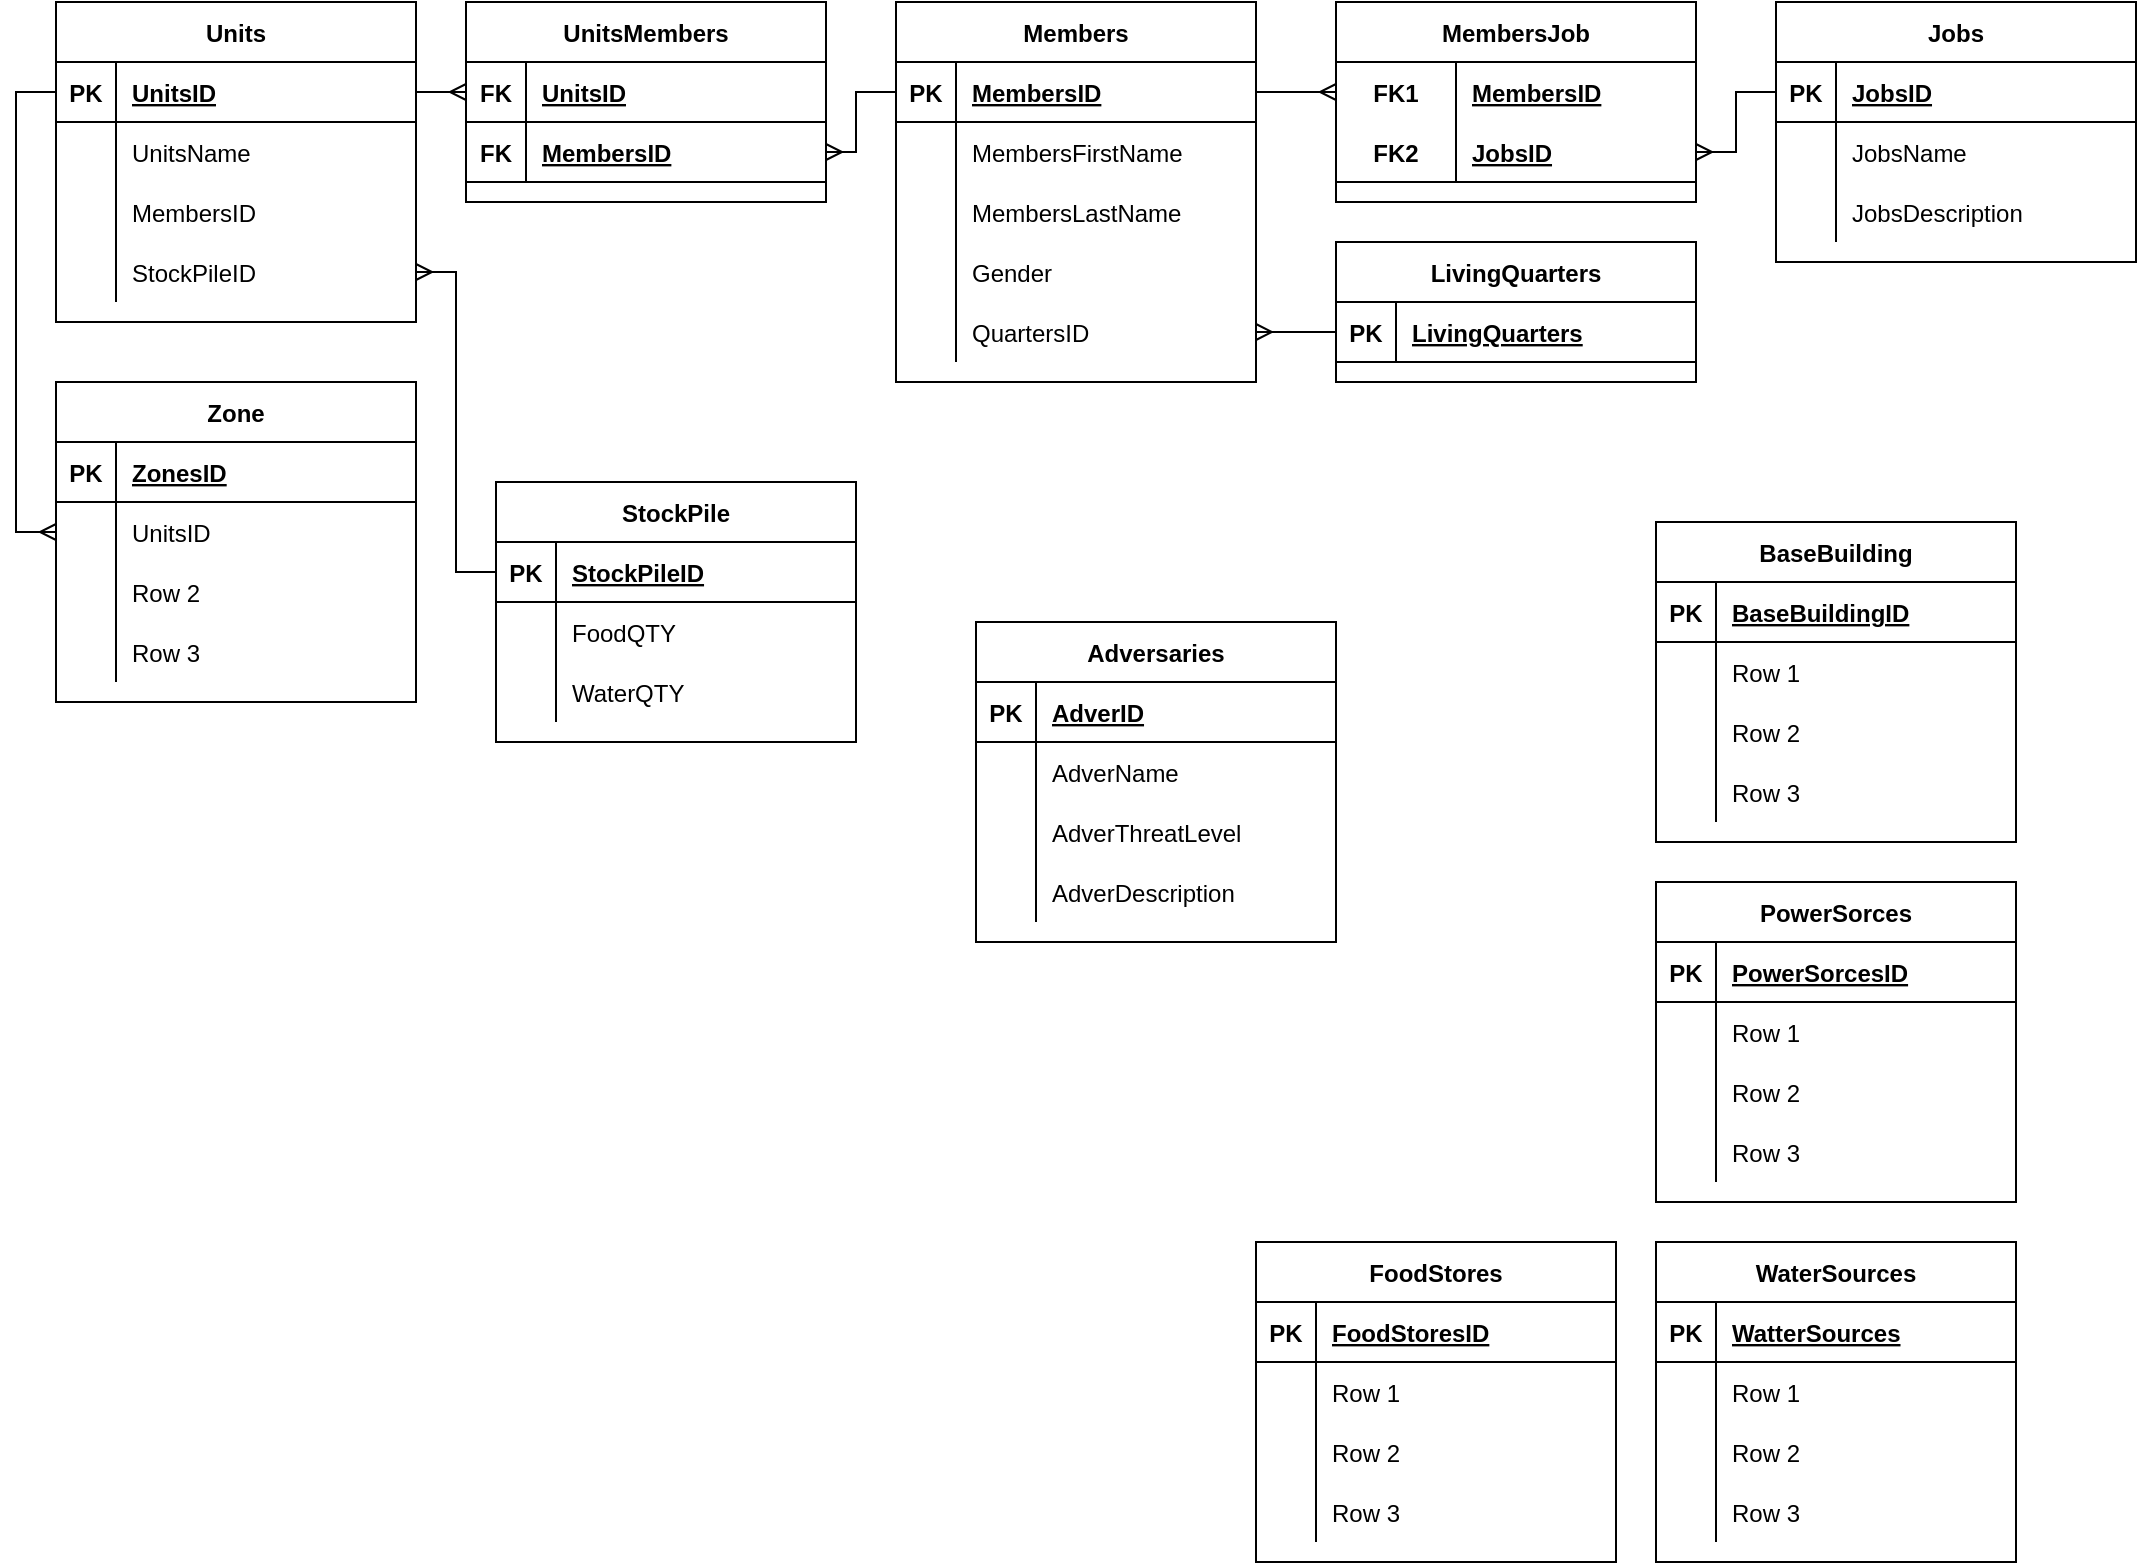 <mxfile version="15.4.0" type="device"><diagram id="5RKilNdiQOZx7dW1YmYN" name="Page-1"><mxGraphModel dx="1136" dy="659" grid="1" gridSize="10" guides="1" tooltips="1" connect="1" arrows="1" fold="1" page="1" pageScale="1" pageWidth="850" pageHeight="1100" math="0" shadow="0"><root><mxCell id="0"/><mxCell id="1" parent="0"/><mxCell id="OCKNyJuQg3DQsVhXR4fN-43" value="Members" style="shape=table;startSize=30;container=1;collapsible=1;childLayout=tableLayout;fixedRows=1;rowLines=0;fontStyle=1;align=center;resizeLast=1;" vertex="1" parent="1"><mxGeometry x="460" y="20" width="180" height="190" as="geometry"/></mxCell><mxCell id="OCKNyJuQg3DQsVhXR4fN-44" value="" style="shape=partialRectangle;collapsible=0;dropTarget=0;pointerEvents=0;fillColor=none;top=0;left=0;bottom=1;right=0;points=[[0,0.5],[1,0.5]];portConstraint=eastwest;" vertex="1" parent="OCKNyJuQg3DQsVhXR4fN-43"><mxGeometry y="30" width="180" height="30" as="geometry"/></mxCell><mxCell id="OCKNyJuQg3DQsVhXR4fN-45" value="PK" style="shape=partialRectangle;connectable=0;fillColor=none;top=0;left=0;bottom=0;right=0;fontStyle=1;overflow=hidden;" vertex="1" parent="OCKNyJuQg3DQsVhXR4fN-44"><mxGeometry width="30" height="30" as="geometry"><mxRectangle width="30" height="30" as="alternateBounds"/></mxGeometry></mxCell><mxCell id="OCKNyJuQg3DQsVhXR4fN-46" value="MembersID" style="shape=partialRectangle;connectable=0;fillColor=none;top=0;left=0;bottom=0;right=0;align=left;spacingLeft=6;fontStyle=5;overflow=hidden;" vertex="1" parent="OCKNyJuQg3DQsVhXR4fN-44"><mxGeometry x="30" width="150" height="30" as="geometry"><mxRectangle width="150" height="30" as="alternateBounds"/></mxGeometry></mxCell><mxCell id="OCKNyJuQg3DQsVhXR4fN-47" value="" style="shape=partialRectangle;collapsible=0;dropTarget=0;pointerEvents=0;fillColor=none;top=0;left=0;bottom=0;right=0;points=[[0,0.5],[1,0.5]];portConstraint=eastwest;" vertex="1" parent="OCKNyJuQg3DQsVhXR4fN-43"><mxGeometry y="60" width="180" height="30" as="geometry"/></mxCell><mxCell id="OCKNyJuQg3DQsVhXR4fN-48" value="" style="shape=partialRectangle;connectable=0;fillColor=none;top=0;left=0;bottom=0;right=0;editable=1;overflow=hidden;" vertex="1" parent="OCKNyJuQg3DQsVhXR4fN-47"><mxGeometry width="30" height="30" as="geometry"><mxRectangle width="30" height="30" as="alternateBounds"/></mxGeometry></mxCell><mxCell id="OCKNyJuQg3DQsVhXR4fN-49" value="MembersFirstName" style="shape=partialRectangle;connectable=0;fillColor=none;top=0;left=0;bottom=0;right=0;align=left;spacingLeft=6;overflow=hidden;" vertex="1" parent="OCKNyJuQg3DQsVhXR4fN-47"><mxGeometry x="30" width="150" height="30" as="geometry"><mxRectangle width="150" height="30" as="alternateBounds"/></mxGeometry></mxCell><mxCell id="OCKNyJuQg3DQsVhXR4fN-50" value="" style="shape=partialRectangle;collapsible=0;dropTarget=0;pointerEvents=0;fillColor=none;top=0;left=0;bottom=0;right=0;points=[[0,0.5],[1,0.5]];portConstraint=eastwest;" vertex="1" parent="OCKNyJuQg3DQsVhXR4fN-43"><mxGeometry y="90" width="180" height="30" as="geometry"/></mxCell><mxCell id="OCKNyJuQg3DQsVhXR4fN-51" value="" style="shape=partialRectangle;connectable=0;fillColor=none;top=0;left=0;bottom=0;right=0;editable=1;overflow=hidden;" vertex="1" parent="OCKNyJuQg3DQsVhXR4fN-50"><mxGeometry width="30" height="30" as="geometry"><mxRectangle width="30" height="30" as="alternateBounds"/></mxGeometry></mxCell><mxCell id="OCKNyJuQg3DQsVhXR4fN-52" value="MembersLastName" style="shape=partialRectangle;connectable=0;fillColor=none;top=0;left=0;bottom=0;right=0;align=left;spacingLeft=6;overflow=hidden;" vertex="1" parent="OCKNyJuQg3DQsVhXR4fN-50"><mxGeometry x="30" width="150" height="30" as="geometry"><mxRectangle width="150" height="30" as="alternateBounds"/></mxGeometry></mxCell><mxCell id="OCKNyJuQg3DQsVhXR4fN-53" value="" style="shape=partialRectangle;collapsible=0;dropTarget=0;pointerEvents=0;fillColor=none;top=0;left=0;bottom=0;right=0;points=[[0,0.5],[1,0.5]];portConstraint=eastwest;" vertex="1" parent="OCKNyJuQg3DQsVhXR4fN-43"><mxGeometry y="120" width="180" height="30" as="geometry"/></mxCell><mxCell id="OCKNyJuQg3DQsVhXR4fN-54" value="" style="shape=partialRectangle;connectable=0;fillColor=none;top=0;left=0;bottom=0;right=0;editable=1;overflow=hidden;" vertex="1" parent="OCKNyJuQg3DQsVhXR4fN-53"><mxGeometry width="30" height="30" as="geometry"><mxRectangle width="30" height="30" as="alternateBounds"/></mxGeometry></mxCell><mxCell id="OCKNyJuQg3DQsVhXR4fN-55" value="Gender" style="shape=partialRectangle;connectable=0;fillColor=none;top=0;left=0;bottom=0;right=0;align=left;spacingLeft=6;overflow=hidden;" vertex="1" parent="OCKNyJuQg3DQsVhXR4fN-53"><mxGeometry x="30" width="150" height="30" as="geometry"><mxRectangle width="150" height="30" as="alternateBounds"/></mxGeometry></mxCell><mxCell id="OCKNyJuQg3DQsVhXR4fN-242" value="" style="shape=partialRectangle;collapsible=0;dropTarget=0;pointerEvents=0;fillColor=none;top=0;left=0;bottom=0;right=0;points=[[0,0.5],[1,0.5]];portConstraint=eastwest;" vertex="1" parent="OCKNyJuQg3DQsVhXR4fN-43"><mxGeometry y="150" width="180" height="30" as="geometry"/></mxCell><mxCell id="OCKNyJuQg3DQsVhXR4fN-243" value="" style="shape=partialRectangle;connectable=0;fillColor=none;top=0;left=0;bottom=0;right=0;editable=1;overflow=hidden;" vertex="1" parent="OCKNyJuQg3DQsVhXR4fN-242"><mxGeometry width="30" height="30" as="geometry"><mxRectangle width="30" height="30" as="alternateBounds"/></mxGeometry></mxCell><mxCell id="OCKNyJuQg3DQsVhXR4fN-244" value="QuartersID" style="shape=partialRectangle;connectable=0;fillColor=none;top=0;left=0;bottom=0;right=0;align=left;spacingLeft=6;overflow=hidden;" vertex="1" parent="OCKNyJuQg3DQsVhXR4fN-242"><mxGeometry x="30" width="150" height="30" as="geometry"><mxRectangle width="150" height="30" as="alternateBounds"/></mxGeometry></mxCell><mxCell id="OCKNyJuQg3DQsVhXR4fN-56" value="Zone" style="shape=table;startSize=30;container=1;collapsible=1;childLayout=tableLayout;fixedRows=1;rowLines=0;fontStyle=1;align=center;resizeLast=1;" vertex="1" parent="1"><mxGeometry x="40" y="210" width="180" height="160" as="geometry"/></mxCell><mxCell id="OCKNyJuQg3DQsVhXR4fN-57" value="" style="shape=partialRectangle;collapsible=0;dropTarget=0;pointerEvents=0;fillColor=none;top=0;left=0;bottom=1;right=0;points=[[0,0.5],[1,0.5]];portConstraint=eastwest;" vertex="1" parent="OCKNyJuQg3DQsVhXR4fN-56"><mxGeometry y="30" width="180" height="30" as="geometry"/></mxCell><mxCell id="OCKNyJuQg3DQsVhXR4fN-58" value="PK" style="shape=partialRectangle;connectable=0;fillColor=none;top=0;left=0;bottom=0;right=0;fontStyle=1;overflow=hidden;" vertex="1" parent="OCKNyJuQg3DQsVhXR4fN-57"><mxGeometry width="30" height="30" as="geometry"><mxRectangle width="30" height="30" as="alternateBounds"/></mxGeometry></mxCell><mxCell id="OCKNyJuQg3DQsVhXR4fN-59" value="ZonesID" style="shape=partialRectangle;connectable=0;fillColor=none;top=0;left=0;bottom=0;right=0;align=left;spacingLeft=6;fontStyle=5;overflow=hidden;" vertex="1" parent="OCKNyJuQg3DQsVhXR4fN-57"><mxGeometry x="30" width="150" height="30" as="geometry"><mxRectangle width="150" height="30" as="alternateBounds"/></mxGeometry></mxCell><mxCell id="OCKNyJuQg3DQsVhXR4fN-60" value="" style="shape=partialRectangle;collapsible=0;dropTarget=0;pointerEvents=0;fillColor=none;top=0;left=0;bottom=0;right=0;points=[[0,0.5],[1,0.5]];portConstraint=eastwest;" vertex="1" parent="OCKNyJuQg3DQsVhXR4fN-56"><mxGeometry y="60" width="180" height="30" as="geometry"/></mxCell><mxCell id="OCKNyJuQg3DQsVhXR4fN-61" value="" style="shape=partialRectangle;connectable=0;fillColor=none;top=0;left=0;bottom=0;right=0;editable=1;overflow=hidden;" vertex="1" parent="OCKNyJuQg3DQsVhXR4fN-60"><mxGeometry width="30" height="30" as="geometry"><mxRectangle width="30" height="30" as="alternateBounds"/></mxGeometry></mxCell><mxCell id="OCKNyJuQg3DQsVhXR4fN-62" value="UnitsID" style="shape=partialRectangle;connectable=0;fillColor=none;top=0;left=0;bottom=0;right=0;align=left;spacingLeft=6;overflow=hidden;" vertex="1" parent="OCKNyJuQg3DQsVhXR4fN-60"><mxGeometry x="30" width="150" height="30" as="geometry"><mxRectangle width="150" height="30" as="alternateBounds"/></mxGeometry></mxCell><mxCell id="OCKNyJuQg3DQsVhXR4fN-63" value="" style="shape=partialRectangle;collapsible=0;dropTarget=0;pointerEvents=0;fillColor=none;top=0;left=0;bottom=0;right=0;points=[[0,0.5],[1,0.5]];portConstraint=eastwest;" vertex="1" parent="OCKNyJuQg3DQsVhXR4fN-56"><mxGeometry y="90" width="180" height="30" as="geometry"/></mxCell><mxCell id="OCKNyJuQg3DQsVhXR4fN-64" value="" style="shape=partialRectangle;connectable=0;fillColor=none;top=0;left=0;bottom=0;right=0;editable=1;overflow=hidden;" vertex="1" parent="OCKNyJuQg3DQsVhXR4fN-63"><mxGeometry width="30" height="30" as="geometry"><mxRectangle width="30" height="30" as="alternateBounds"/></mxGeometry></mxCell><mxCell id="OCKNyJuQg3DQsVhXR4fN-65" value="Row 2" style="shape=partialRectangle;connectable=0;fillColor=none;top=0;left=0;bottom=0;right=0;align=left;spacingLeft=6;overflow=hidden;" vertex="1" parent="OCKNyJuQg3DQsVhXR4fN-63"><mxGeometry x="30" width="150" height="30" as="geometry"><mxRectangle width="150" height="30" as="alternateBounds"/></mxGeometry></mxCell><mxCell id="OCKNyJuQg3DQsVhXR4fN-66" value="" style="shape=partialRectangle;collapsible=0;dropTarget=0;pointerEvents=0;fillColor=none;top=0;left=0;bottom=0;right=0;points=[[0,0.5],[1,0.5]];portConstraint=eastwest;" vertex="1" parent="OCKNyJuQg3DQsVhXR4fN-56"><mxGeometry y="120" width="180" height="30" as="geometry"/></mxCell><mxCell id="OCKNyJuQg3DQsVhXR4fN-67" value="" style="shape=partialRectangle;connectable=0;fillColor=none;top=0;left=0;bottom=0;right=0;editable=1;overflow=hidden;" vertex="1" parent="OCKNyJuQg3DQsVhXR4fN-66"><mxGeometry width="30" height="30" as="geometry"><mxRectangle width="30" height="30" as="alternateBounds"/></mxGeometry></mxCell><mxCell id="OCKNyJuQg3DQsVhXR4fN-68" value="Row 3" style="shape=partialRectangle;connectable=0;fillColor=none;top=0;left=0;bottom=0;right=0;align=left;spacingLeft=6;overflow=hidden;" vertex="1" parent="OCKNyJuQg3DQsVhXR4fN-66"><mxGeometry x="30" width="150" height="30" as="geometry"><mxRectangle width="150" height="30" as="alternateBounds"/></mxGeometry></mxCell><mxCell id="OCKNyJuQg3DQsVhXR4fN-69" value="Units" style="shape=table;startSize=30;container=1;collapsible=1;childLayout=tableLayout;fixedRows=1;rowLines=0;fontStyle=1;align=center;resizeLast=1;" vertex="1" parent="1"><mxGeometry x="40" y="20" width="180" height="160" as="geometry"/></mxCell><mxCell id="OCKNyJuQg3DQsVhXR4fN-70" value="" style="shape=partialRectangle;collapsible=0;dropTarget=0;pointerEvents=0;fillColor=none;top=0;left=0;bottom=1;right=0;points=[[0,0.5],[1,0.5]];portConstraint=eastwest;" vertex="1" parent="OCKNyJuQg3DQsVhXR4fN-69"><mxGeometry y="30" width="180" height="30" as="geometry"/></mxCell><mxCell id="OCKNyJuQg3DQsVhXR4fN-71" value="PK" style="shape=partialRectangle;connectable=0;fillColor=none;top=0;left=0;bottom=0;right=0;fontStyle=1;overflow=hidden;" vertex="1" parent="OCKNyJuQg3DQsVhXR4fN-70"><mxGeometry width="30" height="30" as="geometry"><mxRectangle width="30" height="30" as="alternateBounds"/></mxGeometry></mxCell><mxCell id="OCKNyJuQg3DQsVhXR4fN-72" value="UnitsID" style="shape=partialRectangle;connectable=0;fillColor=none;top=0;left=0;bottom=0;right=0;align=left;spacingLeft=6;fontStyle=5;overflow=hidden;" vertex="1" parent="OCKNyJuQg3DQsVhXR4fN-70"><mxGeometry x="30" width="150" height="30" as="geometry"><mxRectangle width="150" height="30" as="alternateBounds"/></mxGeometry></mxCell><mxCell id="OCKNyJuQg3DQsVhXR4fN-73" value="" style="shape=partialRectangle;collapsible=0;dropTarget=0;pointerEvents=0;fillColor=none;top=0;left=0;bottom=0;right=0;points=[[0,0.5],[1,0.5]];portConstraint=eastwest;" vertex="1" parent="OCKNyJuQg3DQsVhXR4fN-69"><mxGeometry y="60" width="180" height="30" as="geometry"/></mxCell><mxCell id="OCKNyJuQg3DQsVhXR4fN-74" value="" style="shape=partialRectangle;connectable=0;fillColor=none;top=0;left=0;bottom=0;right=0;editable=1;overflow=hidden;" vertex="1" parent="OCKNyJuQg3DQsVhXR4fN-73"><mxGeometry width="30" height="30" as="geometry"><mxRectangle width="30" height="30" as="alternateBounds"/></mxGeometry></mxCell><mxCell id="OCKNyJuQg3DQsVhXR4fN-75" value="UnitsName" style="shape=partialRectangle;connectable=0;fillColor=none;top=0;left=0;bottom=0;right=0;align=left;spacingLeft=6;overflow=hidden;" vertex="1" parent="OCKNyJuQg3DQsVhXR4fN-73"><mxGeometry x="30" width="150" height="30" as="geometry"><mxRectangle width="150" height="30" as="alternateBounds"/></mxGeometry></mxCell><mxCell id="OCKNyJuQg3DQsVhXR4fN-76" value="" style="shape=partialRectangle;collapsible=0;dropTarget=0;pointerEvents=0;fillColor=none;top=0;left=0;bottom=0;right=0;points=[[0,0.5],[1,0.5]];portConstraint=eastwest;" vertex="1" parent="OCKNyJuQg3DQsVhXR4fN-69"><mxGeometry y="90" width="180" height="30" as="geometry"/></mxCell><mxCell id="OCKNyJuQg3DQsVhXR4fN-77" value="" style="shape=partialRectangle;connectable=0;fillColor=none;top=0;left=0;bottom=0;right=0;editable=1;overflow=hidden;" vertex="1" parent="OCKNyJuQg3DQsVhXR4fN-76"><mxGeometry width="30" height="30" as="geometry"><mxRectangle width="30" height="30" as="alternateBounds"/></mxGeometry></mxCell><mxCell id="OCKNyJuQg3DQsVhXR4fN-78" value="MembersID" style="shape=partialRectangle;connectable=0;fillColor=none;top=0;left=0;bottom=0;right=0;align=left;spacingLeft=6;overflow=hidden;" vertex="1" parent="OCKNyJuQg3DQsVhXR4fN-76"><mxGeometry x="30" width="150" height="30" as="geometry"><mxRectangle width="150" height="30" as="alternateBounds"/></mxGeometry></mxCell><mxCell id="OCKNyJuQg3DQsVhXR4fN-79" value="" style="shape=partialRectangle;collapsible=0;dropTarget=0;pointerEvents=0;fillColor=none;top=0;left=0;bottom=0;right=0;points=[[0,0.5],[1,0.5]];portConstraint=eastwest;" vertex="1" parent="OCKNyJuQg3DQsVhXR4fN-69"><mxGeometry y="120" width="180" height="30" as="geometry"/></mxCell><mxCell id="OCKNyJuQg3DQsVhXR4fN-80" value="" style="shape=partialRectangle;connectable=0;fillColor=none;top=0;left=0;bottom=0;right=0;editable=1;overflow=hidden;" vertex="1" parent="OCKNyJuQg3DQsVhXR4fN-79"><mxGeometry width="30" height="30" as="geometry"><mxRectangle width="30" height="30" as="alternateBounds"/></mxGeometry></mxCell><mxCell id="OCKNyJuQg3DQsVhXR4fN-81" value="StockPileID" style="shape=partialRectangle;connectable=0;fillColor=none;top=0;left=0;bottom=0;right=0;align=left;spacingLeft=6;overflow=hidden;" vertex="1" parent="OCKNyJuQg3DQsVhXR4fN-79"><mxGeometry x="30" width="150" height="30" as="geometry"><mxRectangle width="150" height="30" as="alternateBounds"/></mxGeometry></mxCell><mxCell id="OCKNyJuQg3DQsVhXR4fN-84" value="StockPile" style="shape=table;startSize=30;container=1;collapsible=1;childLayout=tableLayout;fixedRows=1;rowLines=0;fontStyle=1;align=center;resizeLast=1;" vertex="1" parent="1"><mxGeometry x="260" y="260" width="180" height="130" as="geometry"/></mxCell><mxCell id="OCKNyJuQg3DQsVhXR4fN-85" value="" style="shape=partialRectangle;collapsible=0;dropTarget=0;pointerEvents=0;fillColor=none;top=0;left=0;bottom=1;right=0;points=[[0,0.5],[1,0.5]];portConstraint=eastwest;" vertex="1" parent="OCKNyJuQg3DQsVhXR4fN-84"><mxGeometry y="30" width="180" height="30" as="geometry"/></mxCell><mxCell id="OCKNyJuQg3DQsVhXR4fN-86" value="PK" style="shape=partialRectangle;connectable=0;fillColor=none;top=0;left=0;bottom=0;right=0;fontStyle=1;overflow=hidden;" vertex="1" parent="OCKNyJuQg3DQsVhXR4fN-85"><mxGeometry width="30" height="30" as="geometry"><mxRectangle width="30" height="30" as="alternateBounds"/></mxGeometry></mxCell><mxCell id="OCKNyJuQg3DQsVhXR4fN-87" value="StockPileID" style="shape=partialRectangle;connectable=0;fillColor=none;top=0;left=0;bottom=0;right=0;align=left;spacingLeft=6;fontStyle=5;overflow=hidden;" vertex="1" parent="OCKNyJuQg3DQsVhXR4fN-85"><mxGeometry x="30" width="150" height="30" as="geometry"><mxRectangle width="150" height="30" as="alternateBounds"/></mxGeometry></mxCell><mxCell id="OCKNyJuQg3DQsVhXR4fN-88" value="" style="shape=partialRectangle;collapsible=0;dropTarget=0;pointerEvents=0;fillColor=none;top=0;left=0;bottom=0;right=0;points=[[0,0.5],[1,0.5]];portConstraint=eastwest;" vertex="1" parent="OCKNyJuQg3DQsVhXR4fN-84"><mxGeometry y="60" width="180" height="30" as="geometry"/></mxCell><mxCell id="OCKNyJuQg3DQsVhXR4fN-89" value="" style="shape=partialRectangle;connectable=0;fillColor=none;top=0;left=0;bottom=0;right=0;editable=1;overflow=hidden;" vertex="1" parent="OCKNyJuQg3DQsVhXR4fN-88"><mxGeometry width="30" height="30" as="geometry"><mxRectangle width="30" height="30" as="alternateBounds"/></mxGeometry></mxCell><mxCell id="OCKNyJuQg3DQsVhXR4fN-90" value="FoodQTY" style="shape=partialRectangle;connectable=0;fillColor=none;top=0;left=0;bottom=0;right=0;align=left;spacingLeft=6;overflow=hidden;" vertex="1" parent="OCKNyJuQg3DQsVhXR4fN-88"><mxGeometry x="30" width="150" height="30" as="geometry"><mxRectangle width="150" height="30" as="alternateBounds"/></mxGeometry></mxCell><mxCell id="OCKNyJuQg3DQsVhXR4fN-91" value="" style="shape=partialRectangle;collapsible=0;dropTarget=0;pointerEvents=0;fillColor=none;top=0;left=0;bottom=0;right=0;points=[[0,0.5],[1,0.5]];portConstraint=eastwest;" vertex="1" parent="OCKNyJuQg3DQsVhXR4fN-84"><mxGeometry y="90" width="180" height="30" as="geometry"/></mxCell><mxCell id="OCKNyJuQg3DQsVhXR4fN-92" value="" style="shape=partialRectangle;connectable=0;fillColor=none;top=0;left=0;bottom=0;right=0;editable=1;overflow=hidden;" vertex="1" parent="OCKNyJuQg3DQsVhXR4fN-91"><mxGeometry width="30" height="30" as="geometry"><mxRectangle width="30" height="30" as="alternateBounds"/></mxGeometry></mxCell><mxCell id="OCKNyJuQg3DQsVhXR4fN-93" value="WaterQTY" style="shape=partialRectangle;connectable=0;fillColor=none;top=0;left=0;bottom=0;right=0;align=left;spacingLeft=6;overflow=hidden;" vertex="1" parent="OCKNyJuQg3DQsVhXR4fN-91"><mxGeometry x="30" width="150" height="30" as="geometry"><mxRectangle width="150" height="30" as="alternateBounds"/></mxGeometry></mxCell><mxCell id="OCKNyJuQg3DQsVhXR4fN-97" value="WaterSources" style="shape=table;startSize=30;container=1;collapsible=1;childLayout=tableLayout;fixedRows=1;rowLines=0;fontStyle=1;align=center;resizeLast=1;" vertex="1" parent="1"><mxGeometry x="840" y="640" width="180" height="160" as="geometry"/></mxCell><mxCell id="OCKNyJuQg3DQsVhXR4fN-98" value="" style="shape=partialRectangle;collapsible=0;dropTarget=0;pointerEvents=0;fillColor=none;top=0;left=0;bottom=1;right=0;points=[[0,0.5],[1,0.5]];portConstraint=eastwest;" vertex="1" parent="OCKNyJuQg3DQsVhXR4fN-97"><mxGeometry y="30" width="180" height="30" as="geometry"/></mxCell><mxCell id="OCKNyJuQg3DQsVhXR4fN-99" value="PK" style="shape=partialRectangle;connectable=0;fillColor=none;top=0;left=0;bottom=0;right=0;fontStyle=1;overflow=hidden;" vertex="1" parent="OCKNyJuQg3DQsVhXR4fN-98"><mxGeometry width="30" height="30" as="geometry"><mxRectangle width="30" height="30" as="alternateBounds"/></mxGeometry></mxCell><mxCell id="OCKNyJuQg3DQsVhXR4fN-100" value="WatterSources" style="shape=partialRectangle;connectable=0;fillColor=none;top=0;left=0;bottom=0;right=0;align=left;spacingLeft=6;fontStyle=5;overflow=hidden;" vertex="1" parent="OCKNyJuQg3DQsVhXR4fN-98"><mxGeometry x="30" width="150" height="30" as="geometry"><mxRectangle width="150" height="30" as="alternateBounds"/></mxGeometry></mxCell><mxCell id="OCKNyJuQg3DQsVhXR4fN-101" value="" style="shape=partialRectangle;collapsible=0;dropTarget=0;pointerEvents=0;fillColor=none;top=0;left=0;bottom=0;right=0;points=[[0,0.5],[1,0.5]];portConstraint=eastwest;" vertex="1" parent="OCKNyJuQg3DQsVhXR4fN-97"><mxGeometry y="60" width="180" height="30" as="geometry"/></mxCell><mxCell id="OCKNyJuQg3DQsVhXR4fN-102" value="" style="shape=partialRectangle;connectable=0;fillColor=none;top=0;left=0;bottom=0;right=0;editable=1;overflow=hidden;" vertex="1" parent="OCKNyJuQg3DQsVhXR4fN-101"><mxGeometry width="30" height="30" as="geometry"><mxRectangle width="30" height="30" as="alternateBounds"/></mxGeometry></mxCell><mxCell id="OCKNyJuQg3DQsVhXR4fN-103" value="Row 1" style="shape=partialRectangle;connectable=0;fillColor=none;top=0;left=0;bottom=0;right=0;align=left;spacingLeft=6;overflow=hidden;" vertex="1" parent="OCKNyJuQg3DQsVhXR4fN-101"><mxGeometry x="30" width="150" height="30" as="geometry"><mxRectangle width="150" height="30" as="alternateBounds"/></mxGeometry></mxCell><mxCell id="OCKNyJuQg3DQsVhXR4fN-104" value="" style="shape=partialRectangle;collapsible=0;dropTarget=0;pointerEvents=0;fillColor=none;top=0;left=0;bottom=0;right=0;points=[[0,0.5],[1,0.5]];portConstraint=eastwest;" vertex="1" parent="OCKNyJuQg3DQsVhXR4fN-97"><mxGeometry y="90" width="180" height="30" as="geometry"/></mxCell><mxCell id="OCKNyJuQg3DQsVhXR4fN-105" value="" style="shape=partialRectangle;connectable=0;fillColor=none;top=0;left=0;bottom=0;right=0;editable=1;overflow=hidden;" vertex="1" parent="OCKNyJuQg3DQsVhXR4fN-104"><mxGeometry width="30" height="30" as="geometry"><mxRectangle width="30" height="30" as="alternateBounds"/></mxGeometry></mxCell><mxCell id="OCKNyJuQg3DQsVhXR4fN-106" value="Row 2" style="shape=partialRectangle;connectable=0;fillColor=none;top=0;left=0;bottom=0;right=0;align=left;spacingLeft=6;overflow=hidden;" vertex="1" parent="OCKNyJuQg3DQsVhXR4fN-104"><mxGeometry x="30" width="150" height="30" as="geometry"><mxRectangle width="150" height="30" as="alternateBounds"/></mxGeometry></mxCell><mxCell id="OCKNyJuQg3DQsVhXR4fN-107" value="" style="shape=partialRectangle;collapsible=0;dropTarget=0;pointerEvents=0;fillColor=none;top=0;left=0;bottom=0;right=0;points=[[0,0.5],[1,0.5]];portConstraint=eastwest;" vertex="1" parent="OCKNyJuQg3DQsVhXR4fN-97"><mxGeometry y="120" width="180" height="30" as="geometry"/></mxCell><mxCell id="OCKNyJuQg3DQsVhXR4fN-108" value="" style="shape=partialRectangle;connectable=0;fillColor=none;top=0;left=0;bottom=0;right=0;editable=1;overflow=hidden;" vertex="1" parent="OCKNyJuQg3DQsVhXR4fN-107"><mxGeometry width="30" height="30" as="geometry"><mxRectangle width="30" height="30" as="alternateBounds"/></mxGeometry></mxCell><mxCell id="OCKNyJuQg3DQsVhXR4fN-109" value="Row 3" style="shape=partialRectangle;connectable=0;fillColor=none;top=0;left=0;bottom=0;right=0;align=left;spacingLeft=6;overflow=hidden;" vertex="1" parent="OCKNyJuQg3DQsVhXR4fN-107"><mxGeometry x="30" width="150" height="30" as="geometry"><mxRectangle width="150" height="30" as="alternateBounds"/></mxGeometry></mxCell><mxCell id="OCKNyJuQg3DQsVhXR4fN-110" value="Adversaries" style="shape=table;startSize=30;container=1;collapsible=1;childLayout=tableLayout;fixedRows=1;rowLines=0;fontStyle=1;align=center;resizeLast=1;" vertex="1" parent="1"><mxGeometry x="500" y="330" width="180" height="160" as="geometry"/></mxCell><mxCell id="OCKNyJuQg3DQsVhXR4fN-111" value="" style="shape=partialRectangle;collapsible=0;dropTarget=0;pointerEvents=0;fillColor=none;top=0;left=0;bottom=1;right=0;points=[[0,0.5],[1,0.5]];portConstraint=eastwest;" vertex="1" parent="OCKNyJuQg3DQsVhXR4fN-110"><mxGeometry y="30" width="180" height="30" as="geometry"/></mxCell><mxCell id="OCKNyJuQg3DQsVhXR4fN-112" value="PK" style="shape=partialRectangle;connectable=0;fillColor=none;top=0;left=0;bottom=0;right=0;fontStyle=1;overflow=hidden;" vertex="1" parent="OCKNyJuQg3DQsVhXR4fN-111"><mxGeometry width="30" height="30" as="geometry"><mxRectangle width="30" height="30" as="alternateBounds"/></mxGeometry></mxCell><mxCell id="OCKNyJuQg3DQsVhXR4fN-113" value="AdverID" style="shape=partialRectangle;connectable=0;fillColor=none;top=0;left=0;bottom=0;right=0;align=left;spacingLeft=6;fontStyle=5;overflow=hidden;" vertex="1" parent="OCKNyJuQg3DQsVhXR4fN-111"><mxGeometry x="30" width="150" height="30" as="geometry"><mxRectangle width="150" height="30" as="alternateBounds"/></mxGeometry></mxCell><mxCell id="OCKNyJuQg3DQsVhXR4fN-114" value="" style="shape=partialRectangle;collapsible=0;dropTarget=0;pointerEvents=0;fillColor=none;top=0;left=0;bottom=0;right=0;points=[[0,0.5],[1,0.5]];portConstraint=eastwest;" vertex="1" parent="OCKNyJuQg3DQsVhXR4fN-110"><mxGeometry y="60" width="180" height="30" as="geometry"/></mxCell><mxCell id="OCKNyJuQg3DQsVhXR4fN-115" value="" style="shape=partialRectangle;connectable=0;fillColor=none;top=0;left=0;bottom=0;right=0;editable=1;overflow=hidden;" vertex="1" parent="OCKNyJuQg3DQsVhXR4fN-114"><mxGeometry width="30" height="30" as="geometry"><mxRectangle width="30" height="30" as="alternateBounds"/></mxGeometry></mxCell><mxCell id="OCKNyJuQg3DQsVhXR4fN-116" value="AdverName" style="shape=partialRectangle;connectable=0;fillColor=none;top=0;left=0;bottom=0;right=0;align=left;spacingLeft=6;overflow=hidden;" vertex="1" parent="OCKNyJuQg3DQsVhXR4fN-114"><mxGeometry x="30" width="150" height="30" as="geometry"><mxRectangle width="150" height="30" as="alternateBounds"/></mxGeometry></mxCell><mxCell id="OCKNyJuQg3DQsVhXR4fN-117" value="" style="shape=partialRectangle;collapsible=0;dropTarget=0;pointerEvents=0;fillColor=none;top=0;left=0;bottom=0;right=0;points=[[0,0.5],[1,0.5]];portConstraint=eastwest;" vertex="1" parent="OCKNyJuQg3DQsVhXR4fN-110"><mxGeometry y="90" width="180" height="30" as="geometry"/></mxCell><mxCell id="OCKNyJuQg3DQsVhXR4fN-118" value="" style="shape=partialRectangle;connectable=0;fillColor=none;top=0;left=0;bottom=0;right=0;editable=1;overflow=hidden;" vertex="1" parent="OCKNyJuQg3DQsVhXR4fN-117"><mxGeometry width="30" height="30" as="geometry"><mxRectangle width="30" height="30" as="alternateBounds"/></mxGeometry></mxCell><mxCell id="OCKNyJuQg3DQsVhXR4fN-119" value="AdverThreatLevel" style="shape=partialRectangle;connectable=0;fillColor=none;top=0;left=0;bottom=0;right=0;align=left;spacingLeft=6;overflow=hidden;" vertex="1" parent="OCKNyJuQg3DQsVhXR4fN-117"><mxGeometry x="30" width="150" height="30" as="geometry"><mxRectangle width="150" height="30" as="alternateBounds"/></mxGeometry></mxCell><mxCell id="OCKNyJuQg3DQsVhXR4fN-120" value="" style="shape=partialRectangle;collapsible=0;dropTarget=0;pointerEvents=0;fillColor=none;top=0;left=0;bottom=0;right=0;points=[[0,0.5],[1,0.5]];portConstraint=eastwest;" vertex="1" parent="OCKNyJuQg3DQsVhXR4fN-110"><mxGeometry y="120" width="180" height="30" as="geometry"/></mxCell><mxCell id="OCKNyJuQg3DQsVhXR4fN-121" value="" style="shape=partialRectangle;connectable=0;fillColor=none;top=0;left=0;bottom=0;right=0;editable=1;overflow=hidden;" vertex="1" parent="OCKNyJuQg3DQsVhXR4fN-120"><mxGeometry width="30" height="30" as="geometry"><mxRectangle width="30" height="30" as="alternateBounds"/></mxGeometry></mxCell><mxCell id="OCKNyJuQg3DQsVhXR4fN-122" value="AdverDescription" style="shape=partialRectangle;connectable=0;fillColor=none;top=0;left=0;bottom=0;right=0;align=left;spacingLeft=6;overflow=hidden;" vertex="1" parent="OCKNyJuQg3DQsVhXR4fN-120"><mxGeometry x="30" width="150" height="30" as="geometry"><mxRectangle width="150" height="30" as="alternateBounds"/></mxGeometry></mxCell><mxCell id="OCKNyJuQg3DQsVhXR4fN-123" value="BaseBuilding" style="shape=table;startSize=30;container=1;collapsible=1;childLayout=tableLayout;fixedRows=1;rowLines=0;fontStyle=1;align=center;resizeLast=1;" vertex="1" parent="1"><mxGeometry x="840" y="280" width="180" height="160" as="geometry"/></mxCell><mxCell id="OCKNyJuQg3DQsVhXR4fN-124" value="" style="shape=partialRectangle;collapsible=0;dropTarget=0;pointerEvents=0;fillColor=none;top=0;left=0;bottom=1;right=0;points=[[0,0.5],[1,0.5]];portConstraint=eastwest;" vertex="1" parent="OCKNyJuQg3DQsVhXR4fN-123"><mxGeometry y="30" width="180" height="30" as="geometry"/></mxCell><mxCell id="OCKNyJuQg3DQsVhXR4fN-125" value="PK" style="shape=partialRectangle;connectable=0;fillColor=none;top=0;left=0;bottom=0;right=0;fontStyle=1;overflow=hidden;" vertex="1" parent="OCKNyJuQg3DQsVhXR4fN-124"><mxGeometry width="30" height="30" as="geometry"><mxRectangle width="30" height="30" as="alternateBounds"/></mxGeometry></mxCell><mxCell id="OCKNyJuQg3DQsVhXR4fN-126" value="BaseBuildingID" style="shape=partialRectangle;connectable=0;fillColor=none;top=0;left=0;bottom=0;right=0;align=left;spacingLeft=6;fontStyle=5;overflow=hidden;" vertex="1" parent="OCKNyJuQg3DQsVhXR4fN-124"><mxGeometry x="30" width="150" height="30" as="geometry"><mxRectangle width="150" height="30" as="alternateBounds"/></mxGeometry></mxCell><mxCell id="OCKNyJuQg3DQsVhXR4fN-127" value="" style="shape=partialRectangle;collapsible=0;dropTarget=0;pointerEvents=0;fillColor=none;top=0;left=0;bottom=0;right=0;points=[[0,0.5],[1,0.5]];portConstraint=eastwest;" vertex="1" parent="OCKNyJuQg3DQsVhXR4fN-123"><mxGeometry y="60" width="180" height="30" as="geometry"/></mxCell><mxCell id="OCKNyJuQg3DQsVhXR4fN-128" value="" style="shape=partialRectangle;connectable=0;fillColor=none;top=0;left=0;bottom=0;right=0;editable=1;overflow=hidden;" vertex="1" parent="OCKNyJuQg3DQsVhXR4fN-127"><mxGeometry width="30" height="30" as="geometry"><mxRectangle width="30" height="30" as="alternateBounds"/></mxGeometry></mxCell><mxCell id="OCKNyJuQg3DQsVhXR4fN-129" value="Row 1" style="shape=partialRectangle;connectable=0;fillColor=none;top=0;left=0;bottom=0;right=0;align=left;spacingLeft=6;overflow=hidden;" vertex="1" parent="OCKNyJuQg3DQsVhXR4fN-127"><mxGeometry x="30" width="150" height="30" as="geometry"><mxRectangle width="150" height="30" as="alternateBounds"/></mxGeometry></mxCell><mxCell id="OCKNyJuQg3DQsVhXR4fN-130" value="" style="shape=partialRectangle;collapsible=0;dropTarget=0;pointerEvents=0;fillColor=none;top=0;left=0;bottom=0;right=0;points=[[0,0.5],[1,0.5]];portConstraint=eastwest;" vertex="1" parent="OCKNyJuQg3DQsVhXR4fN-123"><mxGeometry y="90" width="180" height="30" as="geometry"/></mxCell><mxCell id="OCKNyJuQg3DQsVhXR4fN-131" value="" style="shape=partialRectangle;connectable=0;fillColor=none;top=0;left=0;bottom=0;right=0;editable=1;overflow=hidden;" vertex="1" parent="OCKNyJuQg3DQsVhXR4fN-130"><mxGeometry width="30" height="30" as="geometry"><mxRectangle width="30" height="30" as="alternateBounds"/></mxGeometry></mxCell><mxCell id="OCKNyJuQg3DQsVhXR4fN-132" value="Row 2" style="shape=partialRectangle;connectable=0;fillColor=none;top=0;left=0;bottom=0;right=0;align=left;spacingLeft=6;overflow=hidden;" vertex="1" parent="OCKNyJuQg3DQsVhXR4fN-130"><mxGeometry x="30" width="150" height="30" as="geometry"><mxRectangle width="150" height="30" as="alternateBounds"/></mxGeometry></mxCell><mxCell id="OCKNyJuQg3DQsVhXR4fN-133" value="" style="shape=partialRectangle;collapsible=0;dropTarget=0;pointerEvents=0;fillColor=none;top=0;left=0;bottom=0;right=0;points=[[0,0.5],[1,0.5]];portConstraint=eastwest;" vertex="1" parent="OCKNyJuQg3DQsVhXR4fN-123"><mxGeometry y="120" width="180" height="30" as="geometry"/></mxCell><mxCell id="OCKNyJuQg3DQsVhXR4fN-134" value="" style="shape=partialRectangle;connectable=0;fillColor=none;top=0;left=0;bottom=0;right=0;editable=1;overflow=hidden;" vertex="1" parent="OCKNyJuQg3DQsVhXR4fN-133"><mxGeometry width="30" height="30" as="geometry"><mxRectangle width="30" height="30" as="alternateBounds"/></mxGeometry></mxCell><mxCell id="OCKNyJuQg3DQsVhXR4fN-135" value="Row 3" style="shape=partialRectangle;connectable=0;fillColor=none;top=0;left=0;bottom=0;right=0;align=left;spacingLeft=6;overflow=hidden;" vertex="1" parent="OCKNyJuQg3DQsVhXR4fN-133"><mxGeometry x="30" width="150" height="30" as="geometry"><mxRectangle width="150" height="30" as="alternateBounds"/></mxGeometry></mxCell><mxCell id="OCKNyJuQg3DQsVhXR4fN-136" value="PowerSorces" style="shape=table;startSize=30;container=1;collapsible=1;childLayout=tableLayout;fixedRows=1;rowLines=0;fontStyle=1;align=center;resizeLast=1;" vertex="1" parent="1"><mxGeometry x="840" y="460" width="180" height="160" as="geometry"/></mxCell><mxCell id="OCKNyJuQg3DQsVhXR4fN-137" value="" style="shape=partialRectangle;collapsible=0;dropTarget=0;pointerEvents=0;fillColor=none;top=0;left=0;bottom=1;right=0;points=[[0,0.5],[1,0.5]];portConstraint=eastwest;" vertex="1" parent="OCKNyJuQg3DQsVhXR4fN-136"><mxGeometry y="30" width="180" height="30" as="geometry"/></mxCell><mxCell id="OCKNyJuQg3DQsVhXR4fN-138" value="PK" style="shape=partialRectangle;connectable=0;fillColor=none;top=0;left=0;bottom=0;right=0;fontStyle=1;overflow=hidden;" vertex="1" parent="OCKNyJuQg3DQsVhXR4fN-137"><mxGeometry width="30" height="30" as="geometry"><mxRectangle width="30" height="30" as="alternateBounds"/></mxGeometry></mxCell><mxCell id="OCKNyJuQg3DQsVhXR4fN-139" value="PowerSorcesID" style="shape=partialRectangle;connectable=0;fillColor=none;top=0;left=0;bottom=0;right=0;align=left;spacingLeft=6;fontStyle=5;overflow=hidden;" vertex="1" parent="OCKNyJuQg3DQsVhXR4fN-137"><mxGeometry x="30" width="150" height="30" as="geometry"><mxRectangle width="150" height="30" as="alternateBounds"/></mxGeometry></mxCell><mxCell id="OCKNyJuQg3DQsVhXR4fN-140" value="" style="shape=partialRectangle;collapsible=0;dropTarget=0;pointerEvents=0;fillColor=none;top=0;left=0;bottom=0;right=0;points=[[0,0.5],[1,0.5]];portConstraint=eastwest;" vertex="1" parent="OCKNyJuQg3DQsVhXR4fN-136"><mxGeometry y="60" width="180" height="30" as="geometry"/></mxCell><mxCell id="OCKNyJuQg3DQsVhXR4fN-141" value="" style="shape=partialRectangle;connectable=0;fillColor=none;top=0;left=0;bottom=0;right=0;editable=1;overflow=hidden;" vertex="1" parent="OCKNyJuQg3DQsVhXR4fN-140"><mxGeometry width="30" height="30" as="geometry"><mxRectangle width="30" height="30" as="alternateBounds"/></mxGeometry></mxCell><mxCell id="OCKNyJuQg3DQsVhXR4fN-142" value="Row 1" style="shape=partialRectangle;connectable=0;fillColor=none;top=0;left=0;bottom=0;right=0;align=left;spacingLeft=6;overflow=hidden;" vertex="1" parent="OCKNyJuQg3DQsVhXR4fN-140"><mxGeometry x="30" width="150" height="30" as="geometry"><mxRectangle width="150" height="30" as="alternateBounds"/></mxGeometry></mxCell><mxCell id="OCKNyJuQg3DQsVhXR4fN-143" value="" style="shape=partialRectangle;collapsible=0;dropTarget=0;pointerEvents=0;fillColor=none;top=0;left=0;bottom=0;right=0;points=[[0,0.5],[1,0.5]];portConstraint=eastwest;" vertex="1" parent="OCKNyJuQg3DQsVhXR4fN-136"><mxGeometry y="90" width="180" height="30" as="geometry"/></mxCell><mxCell id="OCKNyJuQg3DQsVhXR4fN-144" value="" style="shape=partialRectangle;connectable=0;fillColor=none;top=0;left=0;bottom=0;right=0;editable=1;overflow=hidden;" vertex="1" parent="OCKNyJuQg3DQsVhXR4fN-143"><mxGeometry width="30" height="30" as="geometry"><mxRectangle width="30" height="30" as="alternateBounds"/></mxGeometry></mxCell><mxCell id="OCKNyJuQg3DQsVhXR4fN-145" value="Row 2" style="shape=partialRectangle;connectable=0;fillColor=none;top=0;left=0;bottom=0;right=0;align=left;spacingLeft=6;overflow=hidden;" vertex="1" parent="OCKNyJuQg3DQsVhXR4fN-143"><mxGeometry x="30" width="150" height="30" as="geometry"><mxRectangle width="150" height="30" as="alternateBounds"/></mxGeometry></mxCell><mxCell id="OCKNyJuQg3DQsVhXR4fN-146" value="" style="shape=partialRectangle;collapsible=0;dropTarget=0;pointerEvents=0;fillColor=none;top=0;left=0;bottom=0;right=0;points=[[0,0.5],[1,0.5]];portConstraint=eastwest;" vertex="1" parent="OCKNyJuQg3DQsVhXR4fN-136"><mxGeometry y="120" width="180" height="30" as="geometry"/></mxCell><mxCell id="OCKNyJuQg3DQsVhXR4fN-147" value="" style="shape=partialRectangle;connectable=0;fillColor=none;top=0;left=0;bottom=0;right=0;editable=1;overflow=hidden;" vertex="1" parent="OCKNyJuQg3DQsVhXR4fN-146"><mxGeometry width="30" height="30" as="geometry"><mxRectangle width="30" height="30" as="alternateBounds"/></mxGeometry></mxCell><mxCell id="OCKNyJuQg3DQsVhXR4fN-148" value="Row 3" style="shape=partialRectangle;connectable=0;fillColor=none;top=0;left=0;bottom=0;right=0;align=left;spacingLeft=6;overflow=hidden;" vertex="1" parent="OCKNyJuQg3DQsVhXR4fN-146"><mxGeometry x="30" width="150" height="30" as="geometry"><mxRectangle width="150" height="30" as="alternateBounds"/></mxGeometry></mxCell><mxCell id="OCKNyJuQg3DQsVhXR4fN-149" value="FoodStores" style="shape=table;startSize=30;container=1;collapsible=1;childLayout=tableLayout;fixedRows=1;rowLines=0;fontStyle=1;align=center;resizeLast=1;" vertex="1" parent="1"><mxGeometry x="640" y="640" width="180" height="160" as="geometry"/></mxCell><mxCell id="OCKNyJuQg3DQsVhXR4fN-150" value="" style="shape=partialRectangle;collapsible=0;dropTarget=0;pointerEvents=0;fillColor=none;top=0;left=0;bottom=1;right=0;points=[[0,0.5],[1,0.5]];portConstraint=eastwest;" vertex="1" parent="OCKNyJuQg3DQsVhXR4fN-149"><mxGeometry y="30" width="180" height="30" as="geometry"/></mxCell><mxCell id="OCKNyJuQg3DQsVhXR4fN-151" value="PK" style="shape=partialRectangle;connectable=0;fillColor=none;top=0;left=0;bottom=0;right=0;fontStyle=1;overflow=hidden;" vertex="1" parent="OCKNyJuQg3DQsVhXR4fN-150"><mxGeometry width="30" height="30" as="geometry"><mxRectangle width="30" height="30" as="alternateBounds"/></mxGeometry></mxCell><mxCell id="OCKNyJuQg3DQsVhXR4fN-152" value="FoodStoresID" style="shape=partialRectangle;connectable=0;fillColor=none;top=0;left=0;bottom=0;right=0;align=left;spacingLeft=6;fontStyle=5;overflow=hidden;" vertex="1" parent="OCKNyJuQg3DQsVhXR4fN-150"><mxGeometry x="30" width="150" height="30" as="geometry"><mxRectangle width="150" height="30" as="alternateBounds"/></mxGeometry></mxCell><mxCell id="OCKNyJuQg3DQsVhXR4fN-153" value="" style="shape=partialRectangle;collapsible=0;dropTarget=0;pointerEvents=0;fillColor=none;top=0;left=0;bottom=0;right=0;points=[[0,0.5],[1,0.5]];portConstraint=eastwest;" vertex="1" parent="OCKNyJuQg3DQsVhXR4fN-149"><mxGeometry y="60" width="180" height="30" as="geometry"/></mxCell><mxCell id="OCKNyJuQg3DQsVhXR4fN-154" value="" style="shape=partialRectangle;connectable=0;fillColor=none;top=0;left=0;bottom=0;right=0;editable=1;overflow=hidden;" vertex="1" parent="OCKNyJuQg3DQsVhXR4fN-153"><mxGeometry width="30" height="30" as="geometry"><mxRectangle width="30" height="30" as="alternateBounds"/></mxGeometry></mxCell><mxCell id="OCKNyJuQg3DQsVhXR4fN-155" value="Row 1" style="shape=partialRectangle;connectable=0;fillColor=none;top=0;left=0;bottom=0;right=0;align=left;spacingLeft=6;overflow=hidden;" vertex="1" parent="OCKNyJuQg3DQsVhXR4fN-153"><mxGeometry x="30" width="150" height="30" as="geometry"><mxRectangle width="150" height="30" as="alternateBounds"/></mxGeometry></mxCell><mxCell id="OCKNyJuQg3DQsVhXR4fN-156" value="" style="shape=partialRectangle;collapsible=0;dropTarget=0;pointerEvents=0;fillColor=none;top=0;left=0;bottom=0;right=0;points=[[0,0.5],[1,0.5]];portConstraint=eastwest;" vertex="1" parent="OCKNyJuQg3DQsVhXR4fN-149"><mxGeometry y="90" width="180" height="30" as="geometry"/></mxCell><mxCell id="OCKNyJuQg3DQsVhXR4fN-157" value="" style="shape=partialRectangle;connectable=0;fillColor=none;top=0;left=0;bottom=0;right=0;editable=1;overflow=hidden;" vertex="1" parent="OCKNyJuQg3DQsVhXR4fN-156"><mxGeometry width="30" height="30" as="geometry"><mxRectangle width="30" height="30" as="alternateBounds"/></mxGeometry></mxCell><mxCell id="OCKNyJuQg3DQsVhXR4fN-158" value="Row 2" style="shape=partialRectangle;connectable=0;fillColor=none;top=0;left=0;bottom=0;right=0;align=left;spacingLeft=6;overflow=hidden;" vertex="1" parent="OCKNyJuQg3DQsVhXR4fN-156"><mxGeometry x="30" width="150" height="30" as="geometry"><mxRectangle width="150" height="30" as="alternateBounds"/></mxGeometry></mxCell><mxCell id="OCKNyJuQg3DQsVhXR4fN-159" value="" style="shape=partialRectangle;collapsible=0;dropTarget=0;pointerEvents=0;fillColor=none;top=0;left=0;bottom=0;right=0;points=[[0,0.5],[1,0.5]];portConstraint=eastwest;" vertex="1" parent="OCKNyJuQg3DQsVhXR4fN-149"><mxGeometry y="120" width="180" height="30" as="geometry"/></mxCell><mxCell id="OCKNyJuQg3DQsVhXR4fN-160" value="" style="shape=partialRectangle;connectable=0;fillColor=none;top=0;left=0;bottom=0;right=0;editable=1;overflow=hidden;" vertex="1" parent="OCKNyJuQg3DQsVhXR4fN-159"><mxGeometry width="30" height="30" as="geometry"><mxRectangle width="30" height="30" as="alternateBounds"/></mxGeometry></mxCell><mxCell id="OCKNyJuQg3DQsVhXR4fN-161" value="Row 3" style="shape=partialRectangle;connectable=0;fillColor=none;top=0;left=0;bottom=0;right=0;align=left;spacingLeft=6;overflow=hidden;" vertex="1" parent="OCKNyJuQg3DQsVhXR4fN-159"><mxGeometry x="30" width="150" height="30" as="geometry"><mxRectangle width="150" height="30" as="alternateBounds"/></mxGeometry></mxCell><mxCell id="OCKNyJuQg3DQsVhXR4fN-175" value="Jobs" style="shape=table;startSize=30;container=1;collapsible=1;childLayout=tableLayout;fixedRows=1;rowLines=0;fontStyle=1;align=center;resizeLast=1;" vertex="1" parent="1"><mxGeometry x="900" y="20" width="180" height="130" as="geometry"/></mxCell><mxCell id="OCKNyJuQg3DQsVhXR4fN-176" value="" style="shape=partialRectangle;collapsible=0;dropTarget=0;pointerEvents=0;fillColor=none;top=0;left=0;bottom=1;right=0;points=[[0,0.5],[1,0.5]];portConstraint=eastwest;" vertex="1" parent="OCKNyJuQg3DQsVhXR4fN-175"><mxGeometry y="30" width="180" height="30" as="geometry"/></mxCell><mxCell id="OCKNyJuQg3DQsVhXR4fN-177" value="PK" style="shape=partialRectangle;connectable=0;fillColor=none;top=0;left=0;bottom=0;right=0;fontStyle=1;overflow=hidden;" vertex="1" parent="OCKNyJuQg3DQsVhXR4fN-176"><mxGeometry width="30" height="30" as="geometry"><mxRectangle width="30" height="30" as="alternateBounds"/></mxGeometry></mxCell><mxCell id="OCKNyJuQg3DQsVhXR4fN-178" value="JobsID" style="shape=partialRectangle;connectable=0;fillColor=none;top=0;left=0;bottom=0;right=0;align=left;spacingLeft=6;fontStyle=5;overflow=hidden;" vertex="1" parent="OCKNyJuQg3DQsVhXR4fN-176"><mxGeometry x="30" width="150" height="30" as="geometry"><mxRectangle width="150" height="30" as="alternateBounds"/></mxGeometry></mxCell><mxCell id="OCKNyJuQg3DQsVhXR4fN-179" value="" style="shape=partialRectangle;collapsible=0;dropTarget=0;pointerEvents=0;fillColor=none;top=0;left=0;bottom=0;right=0;points=[[0,0.5],[1,0.5]];portConstraint=eastwest;" vertex="1" parent="OCKNyJuQg3DQsVhXR4fN-175"><mxGeometry y="60" width="180" height="30" as="geometry"/></mxCell><mxCell id="OCKNyJuQg3DQsVhXR4fN-180" value="" style="shape=partialRectangle;connectable=0;fillColor=none;top=0;left=0;bottom=0;right=0;editable=1;overflow=hidden;" vertex="1" parent="OCKNyJuQg3DQsVhXR4fN-179"><mxGeometry width="30" height="30" as="geometry"><mxRectangle width="30" height="30" as="alternateBounds"/></mxGeometry></mxCell><mxCell id="OCKNyJuQg3DQsVhXR4fN-181" value="JobsName" style="shape=partialRectangle;connectable=0;fillColor=none;top=0;left=0;bottom=0;right=0;align=left;spacingLeft=6;overflow=hidden;" vertex="1" parent="OCKNyJuQg3DQsVhXR4fN-179"><mxGeometry x="30" width="150" height="30" as="geometry"><mxRectangle width="150" height="30" as="alternateBounds"/></mxGeometry></mxCell><mxCell id="OCKNyJuQg3DQsVhXR4fN-182" value="" style="shape=partialRectangle;collapsible=0;dropTarget=0;pointerEvents=0;fillColor=none;top=0;left=0;bottom=0;right=0;points=[[0,0.5],[1,0.5]];portConstraint=eastwest;" vertex="1" parent="OCKNyJuQg3DQsVhXR4fN-175"><mxGeometry y="90" width="180" height="30" as="geometry"/></mxCell><mxCell id="OCKNyJuQg3DQsVhXR4fN-183" value="" style="shape=partialRectangle;connectable=0;fillColor=none;top=0;left=0;bottom=0;right=0;editable=1;overflow=hidden;" vertex="1" parent="OCKNyJuQg3DQsVhXR4fN-182"><mxGeometry width="30" height="30" as="geometry"><mxRectangle width="30" height="30" as="alternateBounds"/></mxGeometry></mxCell><mxCell id="OCKNyJuQg3DQsVhXR4fN-184" value="JobsDescription" style="shape=partialRectangle;connectable=0;fillColor=none;top=0;left=0;bottom=0;right=0;align=left;spacingLeft=6;overflow=hidden;" vertex="1" parent="OCKNyJuQg3DQsVhXR4fN-182"><mxGeometry x="30" width="150" height="30" as="geometry"><mxRectangle width="150" height="30" as="alternateBounds"/></mxGeometry></mxCell><mxCell id="OCKNyJuQg3DQsVhXR4fN-214" value="MembersJob" style="shape=table;startSize=30;container=1;collapsible=1;childLayout=tableLayout;fixedRows=1;rowLines=0;fontStyle=1;align=center;resizeLast=1;" vertex="1" parent="1"><mxGeometry x="680" y="20" width="180" height="100" as="geometry"/></mxCell><mxCell id="OCKNyJuQg3DQsVhXR4fN-215" value="" style="shape=partialRectangle;collapsible=0;dropTarget=0;pointerEvents=0;fillColor=none;top=0;left=0;bottom=0;right=0;points=[[0,0.5],[1,0.5]];portConstraint=eastwest;" vertex="1" parent="OCKNyJuQg3DQsVhXR4fN-214"><mxGeometry y="30" width="180" height="30" as="geometry"/></mxCell><mxCell id="OCKNyJuQg3DQsVhXR4fN-216" value="FK1" style="shape=partialRectangle;connectable=0;fillColor=none;top=0;left=0;bottom=0;right=0;fontStyle=1;overflow=hidden;" vertex="1" parent="OCKNyJuQg3DQsVhXR4fN-215"><mxGeometry width="60" height="30" as="geometry"><mxRectangle width="60" height="30" as="alternateBounds"/></mxGeometry></mxCell><mxCell id="OCKNyJuQg3DQsVhXR4fN-217" value="MembersID" style="shape=partialRectangle;connectable=0;fillColor=none;top=0;left=0;bottom=0;right=0;align=left;spacingLeft=6;fontStyle=5;overflow=hidden;" vertex="1" parent="OCKNyJuQg3DQsVhXR4fN-215"><mxGeometry x="60" width="120" height="30" as="geometry"><mxRectangle width="120" height="30" as="alternateBounds"/></mxGeometry></mxCell><mxCell id="OCKNyJuQg3DQsVhXR4fN-218" value="" style="shape=partialRectangle;collapsible=0;dropTarget=0;pointerEvents=0;fillColor=none;top=0;left=0;bottom=1;right=0;points=[[0,0.5],[1,0.5]];portConstraint=eastwest;" vertex="1" parent="OCKNyJuQg3DQsVhXR4fN-214"><mxGeometry y="60" width="180" height="30" as="geometry"/></mxCell><mxCell id="OCKNyJuQg3DQsVhXR4fN-219" value="FK2" style="shape=partialRectangle;connectable=0;fillColor=none;top=0;left=0;bottom=0;right=0;fontStyle=1;overflow=hidden;" vertex="1" parent="OCKNyJuQg3DQsVhXR4fN-218"><mxGeometry width="60" height="30" as="geometry"><mxRectangle width="60" height="30" as="alternateBounds"/></mxGeometry></mxCell><mxCell id="OCKNyJuQg3DQsVhXR4fN-220" value="JobsID" style="shape=partialRectangle;connectable=0;fillColor=none;top=0;left=0;bottom=0;right=0;align=left;spacingLeft=6;fontStyle=5;overflow=hidden;" vertex="1" parent="OCKNyJuQg3DQsVhXR4fN-218"><mxGeometry x="60" width="120" height="30" as="geometry"><mxRectangle width="120" height="30" as="alternateBounds"/></mxGeometry></mxCell><mxCell id="OCKNyJuQg3DQsVhXR4fN-227" style="edgeStyle=orthogonalEdgeStyle;rounded=0;orthogonalLoop=1;jettySize=auto;html=1;exitX=1;exitY=0.5;exitDx=0;exitDy=0;entryX=0;entryY=0.5;entryDx=0;entryDy=0;endArrow=ERmany;endFill=0;" edge="1" parent="1" source="OCKNyJuQg3DQsVhXR4fN-44" target="OCKNyJuQg3DQsVhXR4fN-215"><mxGeometry relative="1" as="geometry"/></mxCell><mxCell id="OCKNyJuQg3DQsVhXR4fN-228" style="edgeStyle=orthogonalEdgeStyle;rounded=0;orthogonalLoop=1;jettySize=auto;html=1;exitX=0;exitY=0.5;exitDx=0;exitDy=0;entryX=1;entryY=0.5;entryDx=0;entryDy=0;endArrow=ERmany;endFill=0;" edge="1" parent="1" source="OCKNyJuQg3DQsVhXR4fN-176" target="OCKNyJuQg3DQsVhXR4fN-218"><mxGeometry relative="1" as="geometry"/></mxCell><mxCell id="OCKNyJuQg3DQsVhXR4fN-245" value="LivingQuarters" style="shape=table;startSize=30;container=1;collapsible=1;childLayout=tableLayout;fixedRows=1;rowLines=0;fontStyle=1;align=center;resizeLast=1;" vertex="1" parent="1"><mxGeometry x="680" y="140" width="180" height="70" as="geometry"/></mxCell><mxCell id="OCKNyJuQg3DQsVhXR4fN-246" value="" style="shape=partialRectangle;collapsible=0;dropTarget=0;pointerEvents=0;fillColor=none;top=0;left=0;bottom=1;right=0;points=[[0,0.5],[1,0.5]];portConstraint=eastwest;" vertex="1" parent="OCKNyJuQg3DQsVhXR4fN-245"><mxGeometry y="30" width="180" height="30" as="geometry"/></mxCell><mxCell id="OCKNyJuQg3DQsVhXR4fN-247" value="PK" style="shape=partialRectangle;connectable=0;fillColor=none;top=0;left=0;bottom=0;right=0;fontStyle=1;overflow=hidden;" vertex="1" parent="OCKNyJuQg3DQsVhXR4fN-246"><mxGeometry width="30" height="30" as="geometry"><mxRectangle width="30" height="30" as="alternateBounds"/></mxGeometry></mxCell><mxCell id="OCKNyJuQg3DQsVhXR4fN-248" value="LivingQuarters" style="shape=partialRectangle;connectable=0;fillColor=none;top=0;left=0;bottom=0;right=0;align=left;spacingLeft=6;fontStyle=5;overflow=hidden;" vertex="1" parent="OCKNyJuQg3DQsVhXR4fN-246"><mxGeometry x="30" width="150" height="30" as="geometry"><mxRectangle width="150" height="30" as="alternateBounds"/></mxGeometry></mxCell><mxCell id="OCKNyJuQg3DQsVhXR4fN-258" style="edgeStyle=orthogonalEdgeStyle;rounded=0;orthogonalLoop=1;jettySize=auto;html=1;exitX=0;exitY=0.5;exitDx=0;exitDy=0;entryX=1;entryY=0.5;entryDx=0;entryDy=0;endArrow=ERmany;endFill=0;" edge="1" parent="1" source="OCKNyJuQg3DQsVhXR4fN-246" target="OCKNyJuQg3DQsVhXR4fN-242"><mxGeometry relative="1" as="geometry"/></mxCell><mxCell id="OCKNyJuQg3DQsVhXR4fN-259" value="UnitsMembers" style="shape=table;startSize=30;container=1;collapsible=1;childLayout=tableLayout;fixedRows=1;rowLines=0;fontStyle=1;align=center;resizeLast=1;" vertex="1" parent="1"><mxGeometry x="245" y="20" width="180" height="100" as="geometry"/></mxCell><mxCell id="OCKNyJuQg3DQsVhXR4fN-260" value="" style="shape=partialRectangle;collapsible=0;dropTarget=0;pointerEvents=0;fillColor=none;top=0;left=0;bottom=1;right=0;points=[[0,0.5],[1,0.5]];portConstraint=eastwest;" vertex="1" parent="OCKNyJuQg3DQsVhXR4fN-259"><mxGeometry y="30" width="180" height="30" as="geometry"/></mxCell><mxCell id="OCKNyJuQg3DQsVhXR4fN-261" value="FK" style="shape=partialRectangle;connectable=0;fillColor=none;top=0;left=0;bottom=0;right=0;fontStyle=1;overflow=hidden;" vertex="1" parent="OCKNyJuQg3DQsVhXR4fN-260"><mxGeometry width="30" height="30" as="geometry"><mxRectangle width="30" height="30" as="alternateBounds"/></mxGeometry></mxCell><mxCell id="OCKNyJuQg3DQsVhXR4fN-262" value="UnitsID" style="shape=partialRectangle;connectable=0;fillColor=none;top=0;left=0;bottom=0;right=0;align=left;spacingLeft=6;fontStyle=5;overflow=hidden;" vertex="1" parent="OCKNyJuQg3DQsVhXR4fN-260"><mxGeometry x="30" width="150" height="30" as="geometry"><mxRectangle width="150" height="30" as="alternateBounds"/></mxGeometry></mxCell><mxCell id="OCKNyJuQg3DQsVhXR4fN-272" value="" style="shape=partialRectangle;collapsible=0;dropTarget=0;pointerEvents=0;fillColor=none;top=0;left=0;bottom=1;right=0;points=[[0,0.5],[1,0.5]];portConstraint=eastwest;" vertex="1" parent="OCKNyJuQg3DQsVhXR4fN-259"><mxGeometry y="60" width="180" height="30" as="geometry"/></mxCell><mxCell id="OCKNyJuQg3DQsVhXR4fN-273" value="FK" style="shape=partialRectangle;connectable=0;fillColor=none;top=0;left=0;bottom=0;right=0;fontStyle=1;overflow=hidden;" vertex="1" parent="OCKNyJuQg3DQsVhXR4fN-272"><mxGeometry width="30" height="30" as="geometry"><mxRectangle width="30" height="30" as="alternateBounds"/></mxGeometry></mxCell><mxCell id="OCKNyJuQg3DQsVhXR4fN-274" value="MembersID" style="shape=partialRectangle;connectable=0;fillColor=none;top=0;left=0;bottom=0;right=0;align=left;spacingLeft=6;fontStyle=5;overflow=hidden;" vertex="1" parent="OCKNyJuQg3DQsVhXR4fN-272"><mxGeometry x="30" width="150" height="30" as="geometry"><mxRectangle width="150" height="30" as="alternateBounds"/></mxGeometry></mxCell><mxCell id="OCKNyJuQg3DQsVhXR4fN-275" style="edgeStyle=orthogonalEdgeStyle;rounded=0;orthogonalLoop=1;jettySize=auto;html=1;exitX=0;exitY=0.5;exitDx=0;exitDy=0;entryX=0;entryY=0.5;entryDx=0;entryDy=0;endArrow=ERmany;endFill=0;" edge="1" parent="1" source="OCKNyJuQg3DQsVhXR4fN-70" target="OCKNyJuQg3DQsVhXR4fN-60"><mxGeometry relative="1" as="geometry"/></mxCell><mxCell id="OCKNyJuQg3DQsVhXR4fN-276" style="edgeStyle=orthogonalEdgeStyle;rounded=0;orthogonalLoop=1;jettySize=auto;html=1;exitX=1;exitY=0.5;exitDx=0;exitDy=0;entryX=0;entryY=0.5;entryDx=0;entryDy=0;endArrow=ERmany;endFill=0;" edge="1" parent="1" source="OCKNyJuQg3DQsVhXR4fN-70" target="OCKNyJuQg3DQsVhXR4fN-260"><mxGeometry relative="1" as="geometry"/></mxCell><mxCell id="OCKNyJuQg3DQsVhXR4fN-277" style="edgeStyle=orthogonalEdgeStyle;rounded=0;orthogonalLoop=1;jettySize=auto;html=1;exitX=0;exitY=0.5;exitDx=0;exitDy=0;entryX=1;entryY=0.5;entryDx=0;entryDy=0;endArrow=ERmany;endFill=0;" edge="1" parent="1" source="OCKNyJuQg3DQsVhXR4fN-44" target="OCKNyJuQg3DQsVhXR4fN-272"><mxGeometry relative="1" as="geometry"/></mxCell><mxCell id="OCKNyJuQg3DQsVhXR4fN-279" style="edgeStyle=orthogonalEdgeStyle;rounded=0;orthogonalLoop=1;jettySize=auto;html=1;exitX=0;exitY=0.5;exitDx=0;exitDy=0;entryX=1;entryY=0.5;entryDx=0;entryDy=0;endArrow=ERmany;endFill=0;" edge="1" parent="1" source="OCKNyJuQg3DQsVhXR4fN-85" target="OCKNyJuQg3DQsVhXR4fN-79"><mxGeometry relative="1" as="geometry"/></mxCell></root></mxGraphModel></diagram></mxfile>
